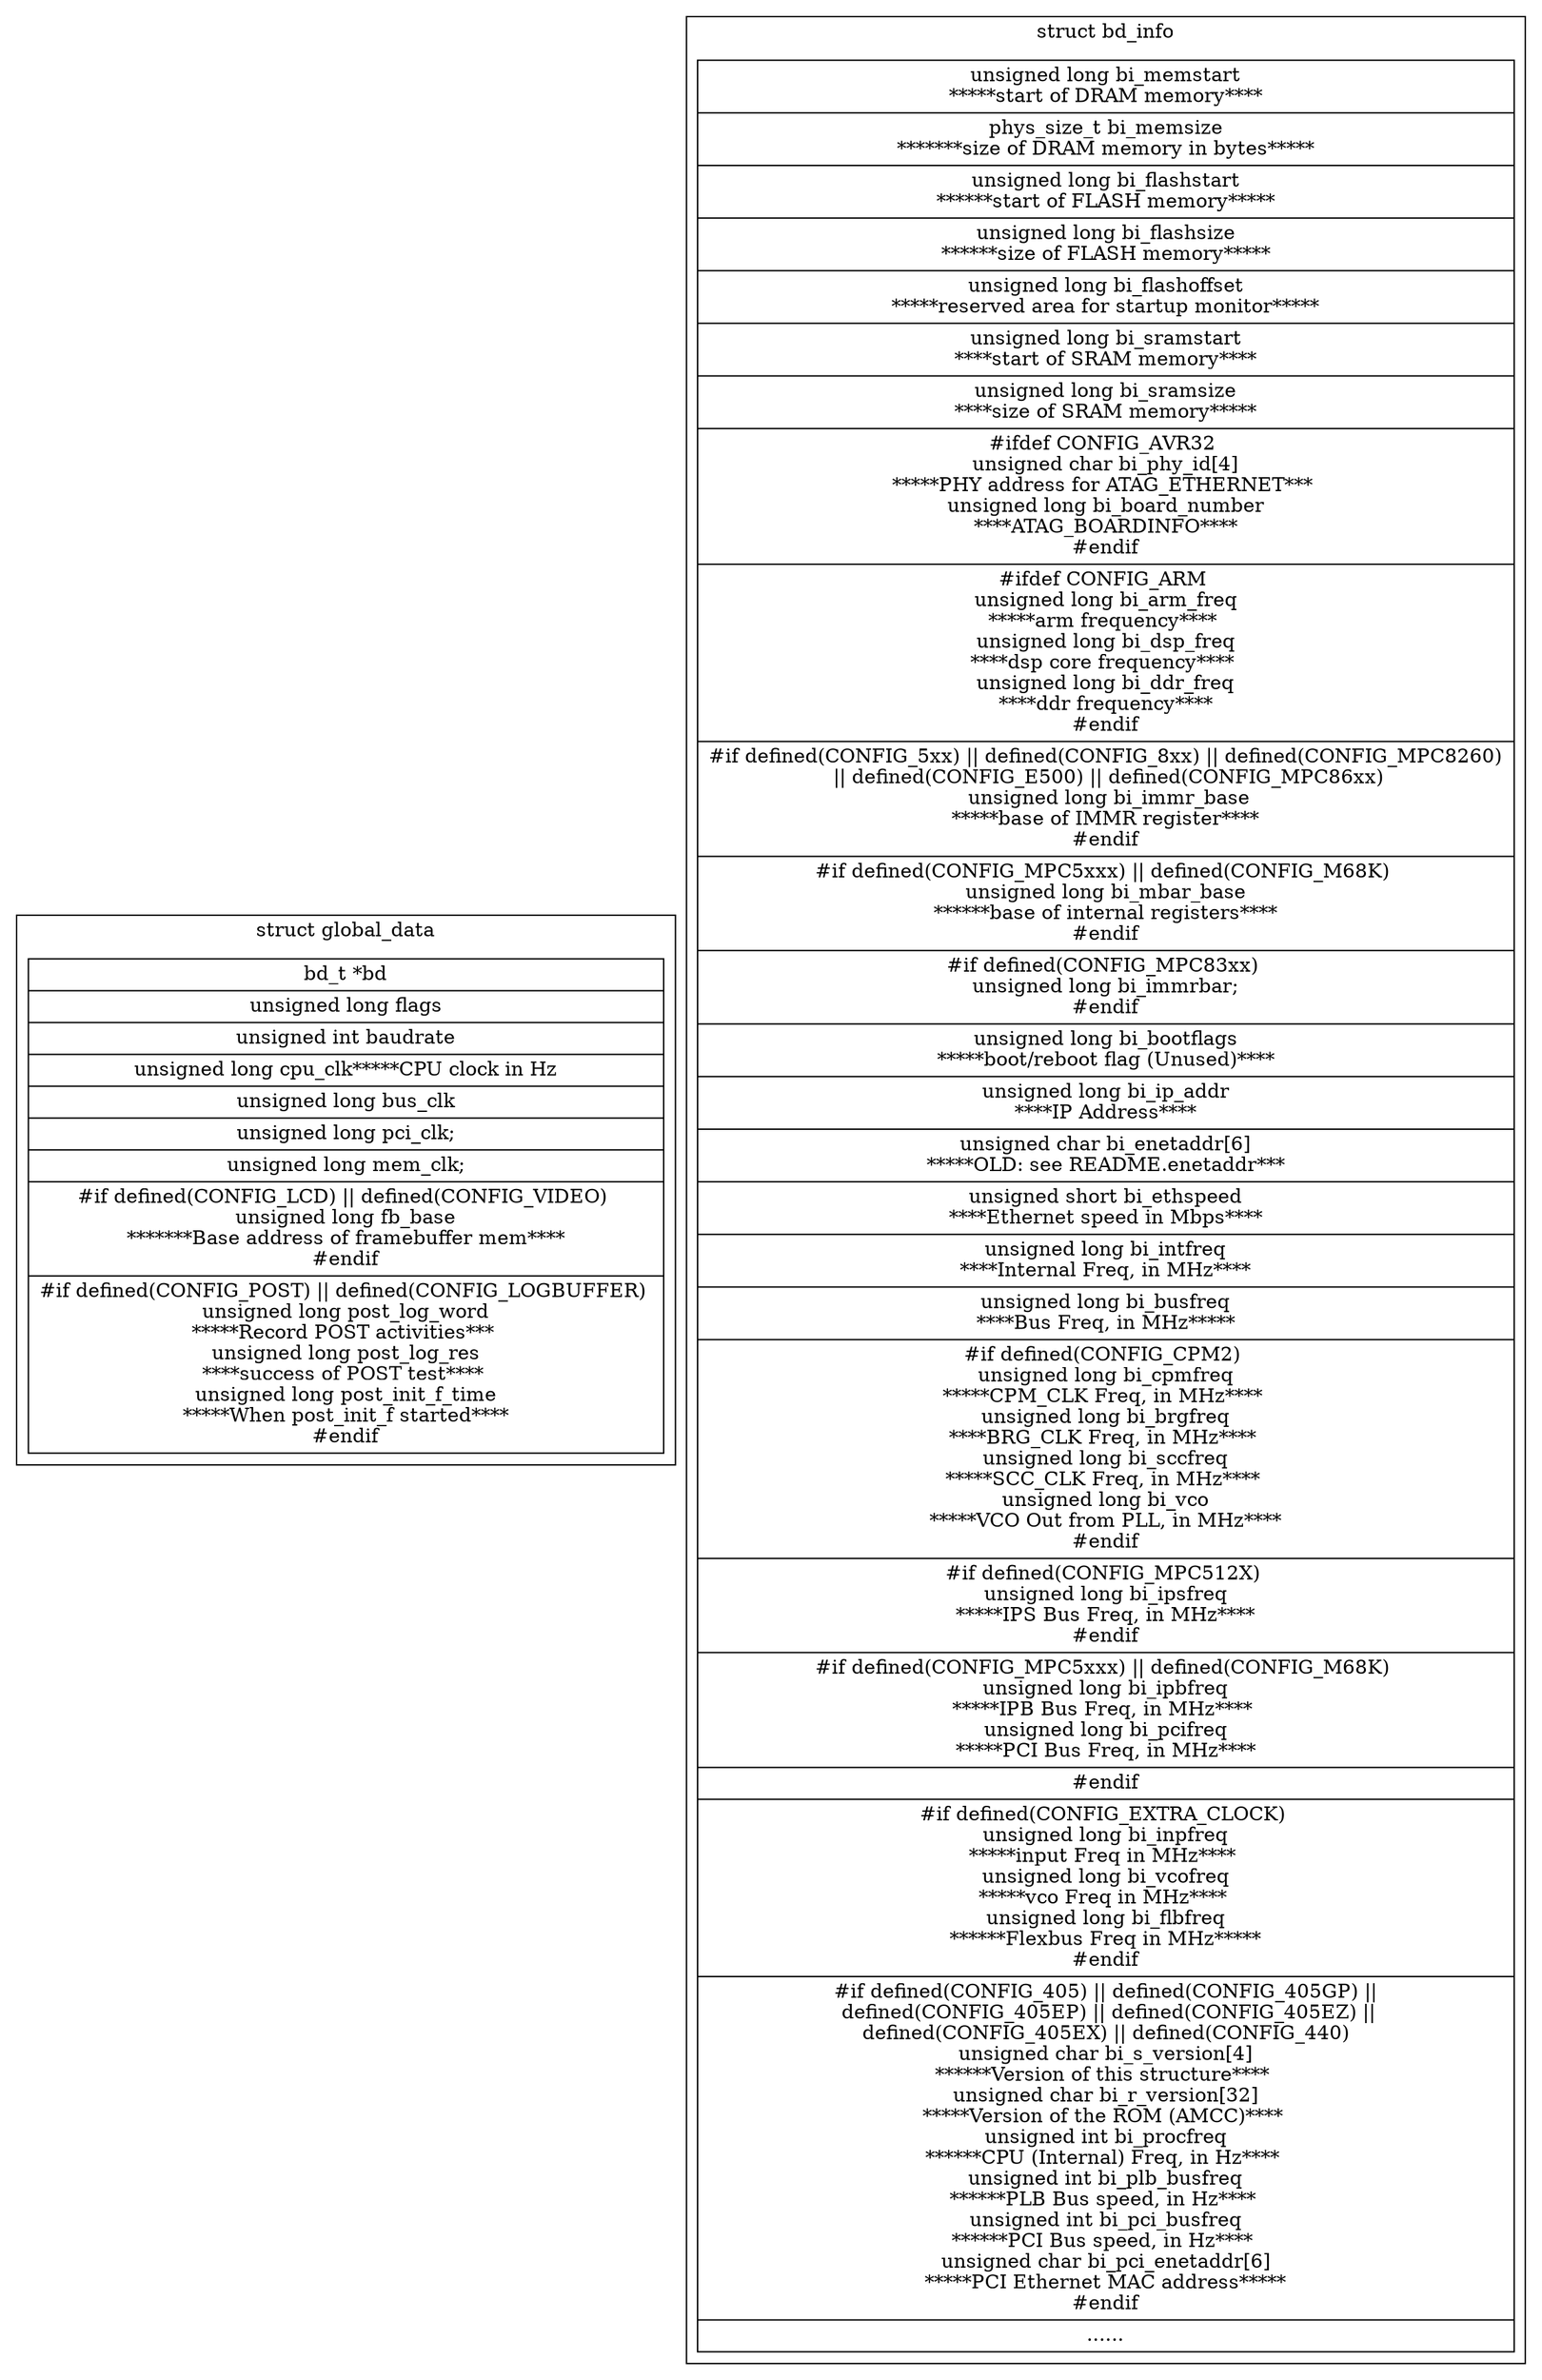 digraph uboot{
	node[shape=record];
	subgraph cluster_struct_global_data{
		label="struct global_data";
		"struct global_data"[label="{
		bd_t *bd
    	|unsigned long flags
    	|unsigned int baudrate
    	|unsigned long cpu_clk*****CPU clock in Hz
    	|unsigned long bus_clk
		|unsigned long pci_clk;
    	|unsigned long mem_clk;
		|\#if defined(CONFIG_LCD) \|\| defined(CONFIG_VIDEO)
    	\nunsigned long fb_base\n*******Base address of framebuffer mem****
		\n\#endif
		|\#if defined(CONFIG_POST) \|\| defined(CONFIG_LOGBUFFER)
    	\nunsigned long post_log_word\n*****Record POST activities***
    	\nunsigned long post_log_res\n****success of POST test****
    	\nunsigned long post_init_f_time\n*****When post_init_f started****
		\n\#endif


		}"];
	}

	subgraph cluster_struct_bd_info{
		label="struct bd_info";
		"struct bd_info"[label="{
		unsigned long   bi_memstart\n*****start of DRAM memory****
    	|phys_size_t bi_memsize\n*******size  of DRAM memory in bytes*****
    	|unsigned long   bi_flashstart\n******start of FLASH memory*****
    	|unsigned long   bi_flashsize\n******size  of FLASH memory*****
    	|unsigned long   bi_flashoffset\n*****reserved area for startup monitor*****
    	|unsigned long   bi_sramstart\n****start of SRAM memory****
    	|unsigned long   bi_sramsize\n****size  of SRAM memory*****
		|\#ifdef CONFIG_AVR32
    	\nunsigned char   bi_phy_id\[4\]\n*****PHY address for ATAG_ETHERNET***
    	\nunsigned long   bi_board_number\n****ATAG_BOARDINFO****
		\n\#endif
		|\#ifdef CONFIG_ARM
    	\nunsigned long   bi_arm_freq\n*****arm frequency****
    	\nunsigned long   bi_dsp_freq\n****dsp core frequency****
    	\nunsigned long   bi_ddr_freq\n****ddr frequency****
		\n\#endif
		|\#if defined(CONFIG_5xx) \|\| defined(CONFIG_8xx) \|\| defined(CONFIG_MPC8260)\n
    	\|\| defined(CONFIG_E500) \|\| defined(CONFIG_MPC86xx)\n
    	unsigned long   bi_immr_base\n*****base of IMMR register****
		\n\#endif
		|\#if defined(CONFIG_MPC5xxx) \|\| defined(CONFIG_M68K)
    	\nunsigned long   bi_mbar_base\n******base of internal registers****
		\n\#endif
		|\#if defined(CONFIG_MPC83xx)
    	\nunsigned long   bi_immrbar;
		\n\#endif
		|unsigned long   bi_bootflags\n*****boot\/reboot flag (Unused)****
    	|unsigned long   bi_ip_addr\n****IP Address****
    	|unsigned char   bi_enetaddr\[6\]\n*****OLD: see README.enetaddr***
    	|unsigned short  bi_ethspeed\n****Ethernet speed in Mbps****
    	|unsigned long   bi_intfreq\n****Internal Freq, in MHz****
    	|unsigned long   bi_busfreq\n****Bus Freq, in MHz*****
		|\#if defined(CONFIG_CPM2)
    	\nunsigned long   bi_cpmfreq\n*****CPM_CLK Freq, in MHz****
    	\nunsigned long   bi_brgfreq\n****BRG_CLK Freq, in MHz****
    	\nunsigned long   bi_sccfreq\n*****SCC_CLK Freq, in MHz****
    	\nunsigned long   bi_vco\n*****VCO Out from PLL, in MHz****
		\n\#endif
		|\#if defined(CONFIG_MPC512X)
    	\nunsigned long   bi_ipsfreq\n*****IPS Bus Freq, in MHz****
		\n\#endif
		|\#if defined(CONFIG_MPC5xxx) \|\| defined(CONFIG_M68K)
    	\nunsigned long   bi_ipbfreq\n*****IPB Bus Freq, in MHz****
    	\nunsigned long   bi_pcifreq\n*****PCI Bus Freq, in MHz****
		|\#endif
		|\#if defined(CONFIG_EXTRA_CLOCK)
    	\nunsigned long bi_inpfreq\n*****input Freq in MHz****
    	\nunsigned long bi_vcofreq\n*****vco Freq in MHz****
    	\nunsigned long bi_flbfreq\n******Flexbus Freq in MHz*****
		\n\#endif
		|\#if defined(CONFIG_405) \|\| defined(CONFIG_405GP) \|\|\n
        defined(CONFIG_405EP) \|\| defined(CONFIG_405EZ) \|\|\n
        defined(CONFIG_405EX) \|\| defined(CONFIG_440)
    	\nunsigned char   bi_s_version\[4\]\n******Version of this structure****
    	\nunsigned char   bi_r_version\[32\]\n*****Version of the ROM (AMCC)****
    	\nunsigned int    bi_procfreq\n******CPU (Internal) Freq, in Hz****
    	\nunsigned int    bi_plb_busfreq\n******PLB Bus speed, in Hz****
    	\nunsigned int    bi_pci_busfreq\n******PCI Bus speed, in Hz****
    	\nunsigned char   bi_pci_enetaddr\[6\]\n*****PCI Ethernet MAC address*****
		\n\#endif
		|......
	}"];
	}
















}

